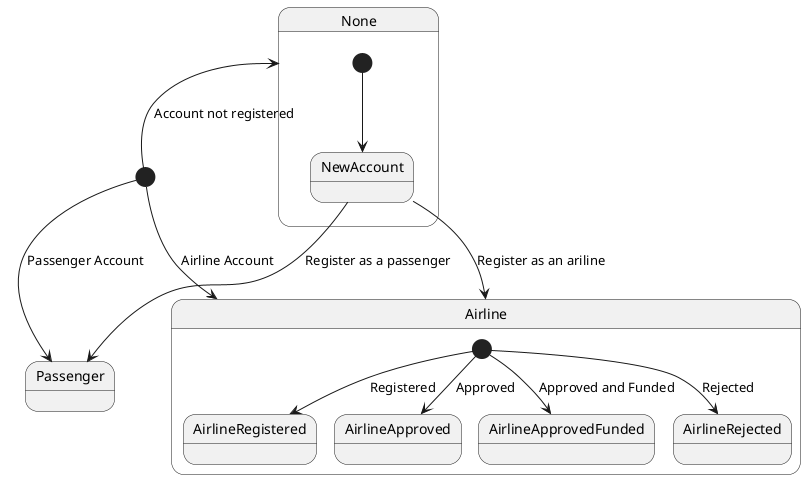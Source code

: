 @startuml
[*] --> None : Account not registered
[*] --> Passenger: Passenger Account
[*] --> Airline: Airline Account

state None {
  [*] --> NewAccount
  NewAccount --> Passenger: Register as a passenger
  NewAccount --> Airline: Register as an ariline
}

state Passenger

state Airline {
    [*] --> AirlineRegistered :Registered
    [*] --> AirlineApproved :Approved
    [*] --> AirlineApprovedFunded: Approved and Funded
    [*] --> AirlineRejected :Rejected
}
@enduml